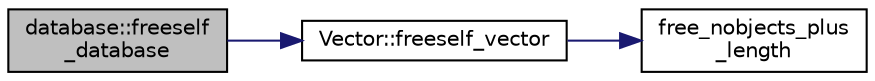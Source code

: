digraph "database::freeself_database"
{
  edge [fontname="Helvetica",fontsize="10",labelfontname="Helvetica",labelfontsize="10"];
  node [fontname="Helvetica",fontsize="10",shape=record];
  rankdir="LR";
  Node1609 [label="database::freeself\l_database",height=0.2,width=0.4,color="black", fillcolor="grey75", style="filled", fontcolor="black"];
  Node1609 -> Node1610 [color="midnightblue",fontsize="10",style="solid",fontname="Helvetica"];
  Node1610 [label="Vector::freeself_vector",height=0.2,width=0.4,color="black", fillcolor="white", style="filled",URL="$d5/db2/class_vector.html#ad55c58937ca8fb342247a2c0fb572d20"];
  Node1610 -> Node1611 [color="midnightblue",fontsize="10",style="solid",fontname="Helvetica"];
  Node1611 [label="free_nobjects_plus\l_length",height=0.2,width=0.4,color="black", fillcolor="white", style="filled",URL="$d9/d60/discreta_8h.html#a9fe9986097b58d1ade2867be95632efb"];
}

